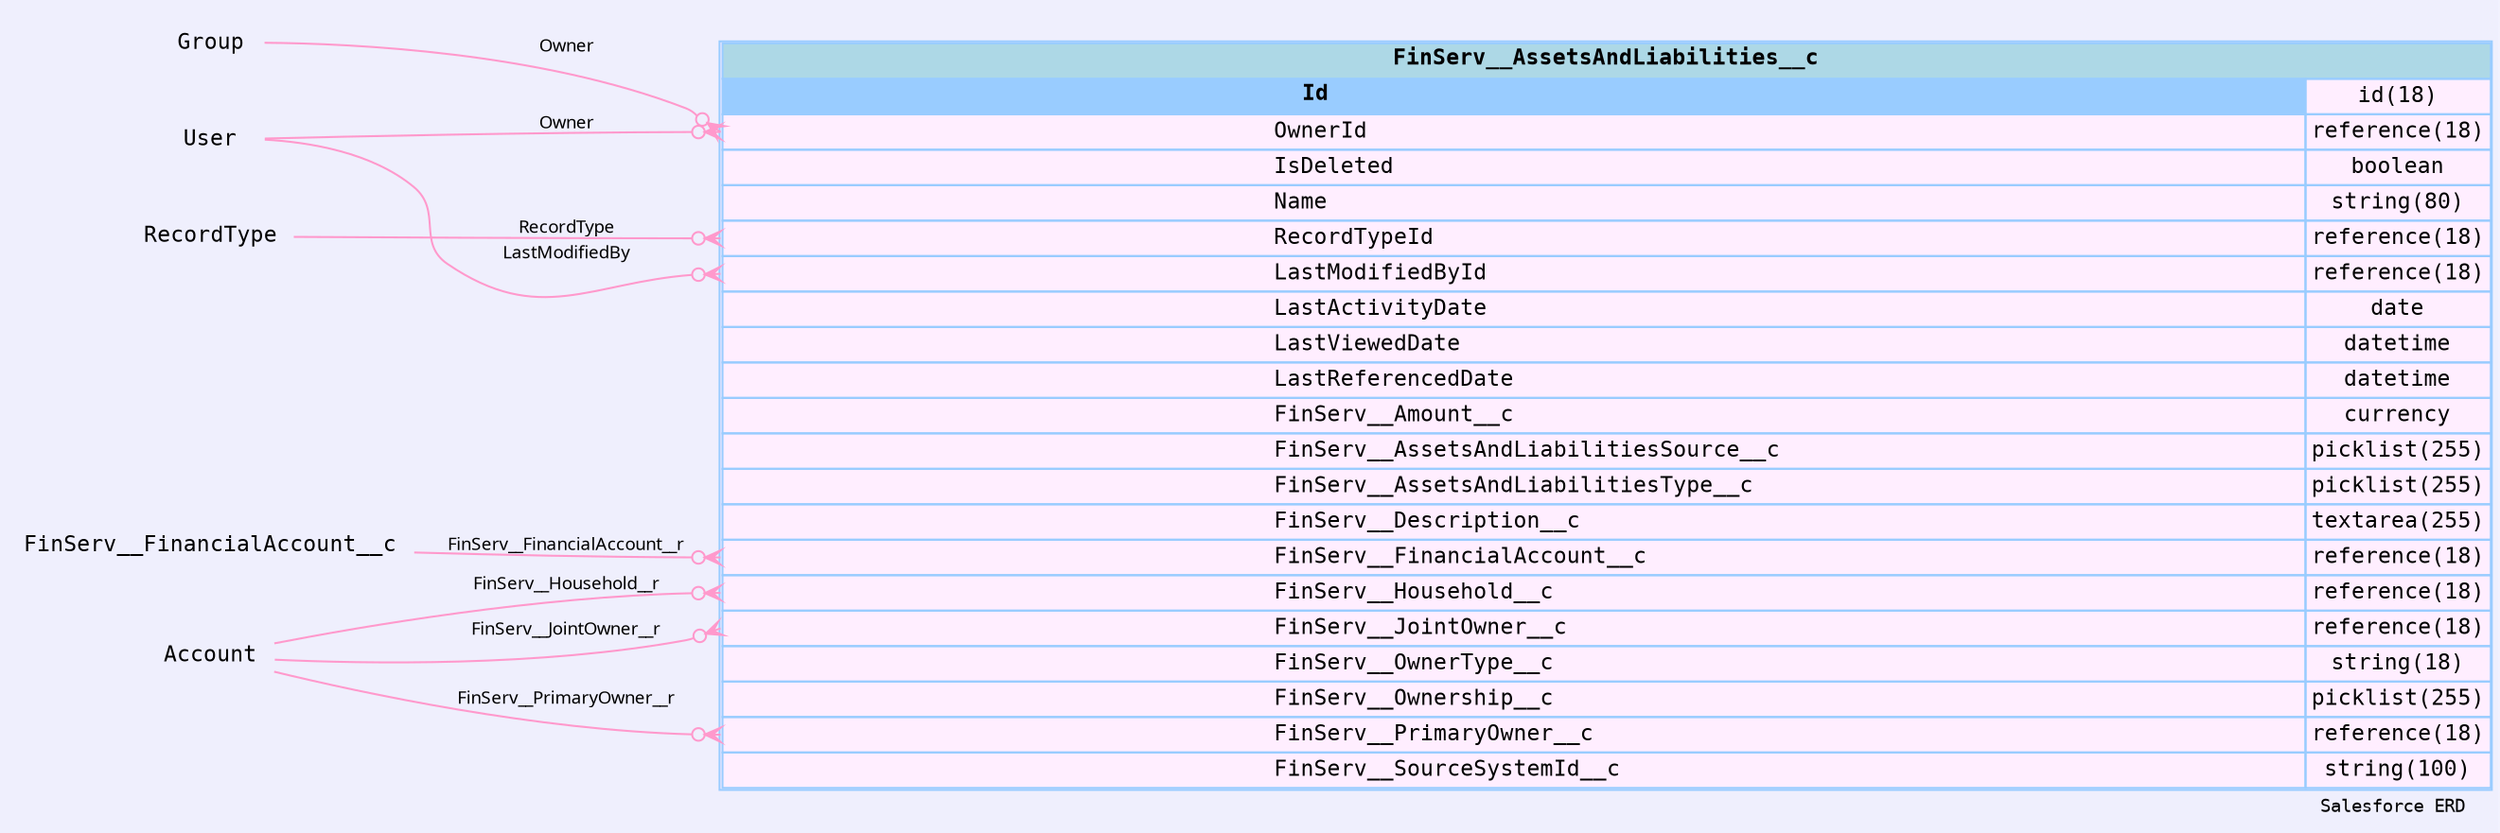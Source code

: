 
        digraph "Salesforce+ ERD" {  
            graph [  
              rankdir="RL"  
              bgcolor="#efeffd"  
              label="Salesforce ERD "  
              labeljust="r"  
              nodesep="0.18"  
              ranksep="0.46"        
              fontname="Courier"  
              fontsize="9"  
            ];  
            node [  
              fontname="Courier"  
              fontsize="11"  
              shape="plaintext"  
              color="#99ccff"  
            ];  
            edge [ arrowsize="0.8"   ];
        
            FinServ__AssetsAndLiabilities__c [shape=none, margin=0, label=<
                <table border="1" cellborder="1" cellspacing="0" bgcolor="#ffeeff" >   
                  <tr><td colspan="3" bgcolor="lightblue"><b>FinServ__AssetsAndLiabilities__c</b></td></tr>
             <tr>
                                        <td  bgcolor="#99ccff" port="Id" align="left">
                                           <b>Id</b>
                                        </td><td>id(18)</td></tr> <tr>
                                         <td port="OwnerId" align="left">
                                         OwnerId
                                       </td><td>reference(18)</td></tr> <tr>
                                         <td port="IsDeleted" align="left">
                                         IsDeleted
                                       </td><td>boolean</td></tr> <tr>
                                         <td port="Name" align="left">
                                         Name
                                       </td><td>string(80)</td></tr> <tr>
                                         <td port="RecordTypeId" align="left">
                                         RecordTypeId
                                       </td><td>reference(18)</td></tr> <tr>
                                         <td port="LastModifiedById" align="left">
                                         LastModifiedById
                                       </td><td>reference(18)</td></tr> <tr>
                                         <td port="LastActivityDate" align="left">
                                         LastActivityDate
                                       </td><td>date</td></tr> <tr>
                                         <td port="LastViewedDate" align="left">
                                         LastViewedDate
                                       </td><td>datetime</td></tr> <tr>
                                         <td port="LastReferencedDate" align="left">
                                         LastReferencedDate
                                       </td><td>datetime</td></tr> <tr>
                                         <td port="FinServ__Amount__c" align="left">
                                         FinServ__Amount__c
                                       </td><td>currency</td></tr> <tr>
                                         <td port="FinServ__AssetsAndLiabilitiesSource__c" align="left">
                                         FinServ__AssetsAndLiabilitiesSource__c
                                       </td><td>picklist(255)</td></tr> <tr>
                                         <td port="FinServ__AssetsAndLiabilitiesType__c" align="left">
                                         FinServ__AssetsAndLiabilitiesType__c
                                       </td><td>picklist(255)</td></tr> <tr>
                                         <td port="FinServ__Description__c" align="left">
                                         FinServ__Description__c
                                       </td><td>textarea(255)</td></tr> <tr>
                                         <td port="FinServ__FinancialAccount__c" align="left">
                                         FinServ__FinancialAccount__c
                                       </td><td>reference(18)</td></tr> <tr>
                                         <td port="FinServ__Household__c" align="left">
                                         FinServ__Household__c
                                       </td><td>reference(18)</td></tr> <tr>
                                         <td port="FinServ__JointOwner__c" align="left">
                                         FinServ__JointOwner__c
                                       </td><td>reference(18)</td></tr> <tr>
                                         <td port="FinServ__OwnerType__c" align="left">
                                         FinServ__OwnerType__c
                                       </td><td>string(18)</td></tr> <tr>
                                         <td port="FinServ__Ownership__c" align="left">
                                         FinServ__Ownership__c
                                       </td><td>picklist(255)</td></tr> <tr>
                                         <td port="FinServ__PrimaryOwner__c" align="left">
                                         FinServ__PrimaryOwner__c
                                       </td><td>reference(18)</td></tr> <tr>
                                         <td port="FinServ__SourceSystemId__c" align="left">
                                         FinServ__SourceSystemId__c
                                       </td><td>string(100)</td></tr>            
                </table>
                >
                  URL="#"
                  tooltip=" FinServ__AssetsAndLiabilities__c "
                ];
            
                            "FinServ__AssetsAndLiabilities__c" : "OwnerId": w -> 
                                  "Group" : "Id" 
                                           : e 
                                          [arrowhead=none 
                                           dir=back 
                                           arrowtail=crowodot 
                                           color="#ff99cc"
                                           label="Owner"
                                           fontname="Monaco"
                                           fontsize="9"
                                          ];
                      
                            "FinServ__AssetsAndLiabilities__c" : "OwnerId": w -> 
                                  "User" : "Id" 
                                           : e 
                                          [arrowhead=none 
                                           dir=back 
                                           arrowtail=crowodot 
                                           color="#ff99cc"
                                           label="Owner"
                                           fontname="Monaco"
                                           fontsize="9"
                                          ];
                      
                            "FinServ__AssetsAndLiabilities__c" : "RecordTypeId": w -> 
                                  "RecordType" : "Id" 
                                           : e 
                                          [arrowhead=none 
                                           dir=back 
                                           arrowtail=crowodot 
                                           color="#ff99cc"
                                           label="RecordType"
                                           fontname="Monaco"
                                           fontsize="9"
                                          ];
                      
                            "FinServ__AssetsAndLiabilities__c" : "LastModifiedById": w -> 
                                  "User" : "Id" 
                                           : e 
                                          [arrowhead=none 
                                           dir=back 
                                           arrowtail=crowodot 
                                           color="#ff99cc"
                                           label="LastModifiedBy"
                                           fontname="Monaco"
                                           fontsize="9"
                                          ];
                      
                            "FinServ__AssetsAndLiabilities__c" : "FinServ__FinancialAccount__c": w -> 
                                  "FinServ__FinancialAccount__c" : "Id" 
                                           : e 
                                          [arrowhead=none 
                                           dir=back 
                                           arrowtail=crowodot 
                                           color="#ff99cc"
                                           label="FinServ__FinancialAccount__r"
                                           fontname="Monaco"
                                           fontsize="9"
                                          ];
                      
                            "FinServ__AssetsAndLiabilities__c" : "FinServ__Household__c": w -> 
                                  "Account" : "Id" 
                                           : e 
                                          [arrowhead=none 
                                           dir=back 
                                           arrowtail=crowodot 
                                           color="#ff99cc"
                                           label="FinServ__Household__r"
                                           fontname="Monaco"
                                           fontsize="9"
                                          ];
                      
                            "FinServ__AssetsAndLiabilities__c" : "FinServ__JointOwner__c": w -> 
                                  "Account" : "Id" 
                                           : e 
                                          [arrowhead=none 
                                           dir=back 
                                           arrowtail=crowodot 
                                           color="#ff99cc"
                                           label="FinServ__JointOwner__r"
                                           fontname="Monaco"
                                           fontsize="9"
                                          ];
                      
                            "FinServ__AssetsAndLiabilities__c" : "FinServ__PrimaryOwner__c": w -> 
                                  "Account" : "Id" 
                                           : e 
                                          [arrowhead=none 
                                           dir=back 
                                           arrowtail=crowodot 
                                           color="#ff99cc"
                                           label="FinServ__PrimaryOwner__r"
                                           fontname="Monaco"
                                           fontsize="9"
                                          ];
                      }